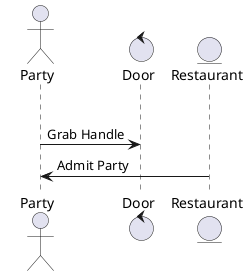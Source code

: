 @startuml entering the restaurant
    
    actor Party
    control Door
    entity Restaurant

    loop Handle is Locked
        Party -> Door : Grab Handle
    
    Restaurant -> Party : Admit Party

@enduml